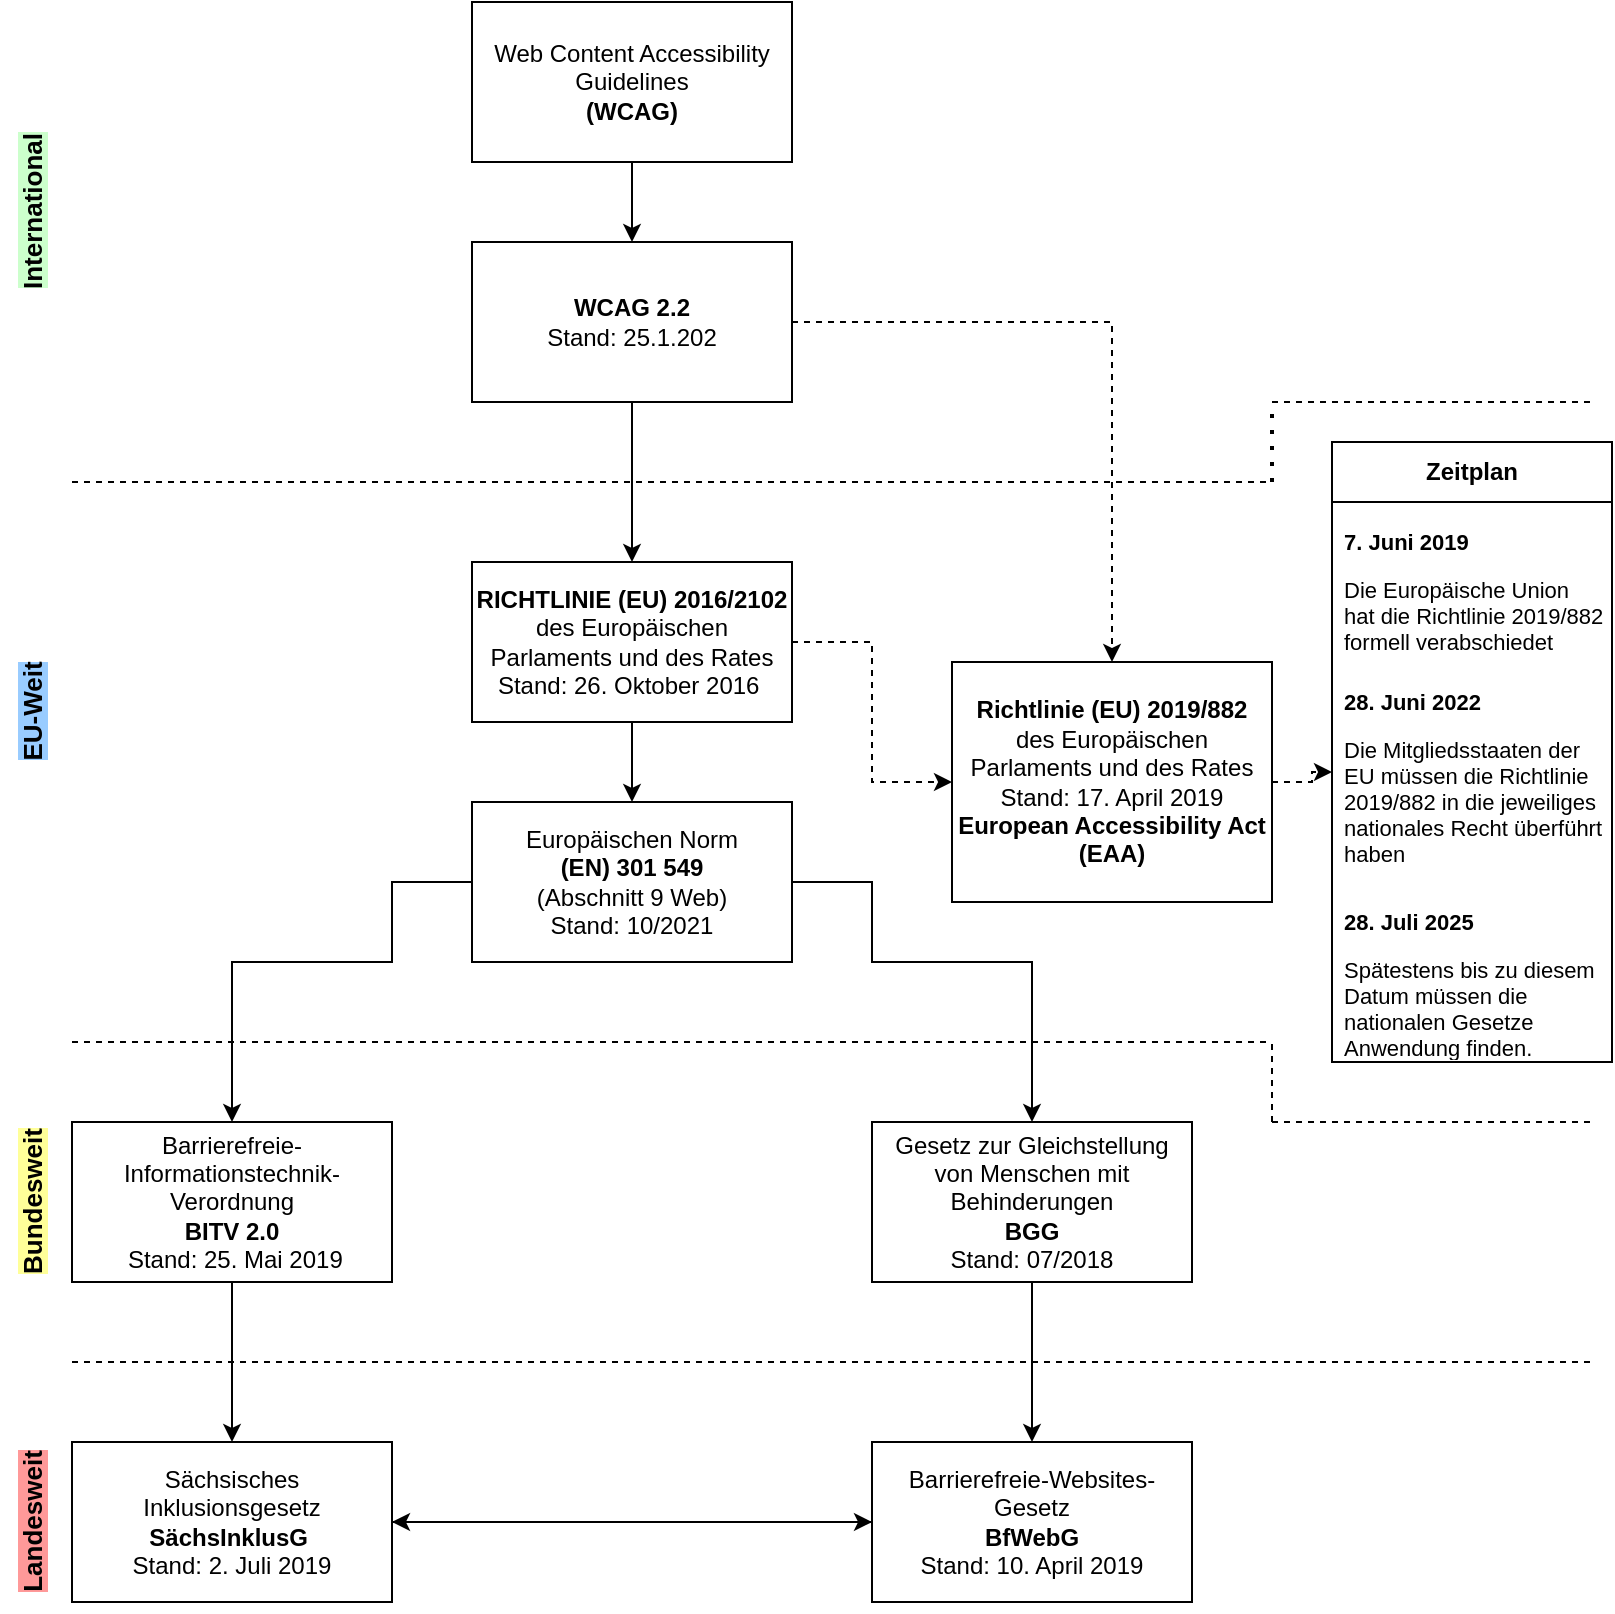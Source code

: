 <mxfile version="20.8.22" type="github"><diagram name="Seite-1" id="G6BYVdzRIYJGMbFm3Kd0"><mxGraphModel dx="1050" dy="523" grid="1" gridSize="10" guides="1" tooltips="1" connect="1" arrows="1" fold="1" page="1" pageScale="1" pageWidth="827" pageHeight="1169" math="0" shadow="0"><root><mxCell id="0"/><mxCell id="1" parent="0"/><mxCell id="gYue3sW4FeC9hepqLlTS-24" style="edgeStyle=orthogonalEdgeStyle;rounded=0;orthogonalLoop=1;jettySize=auto;html=1;fontSize=11;" edge="1" parent="1" source="gYue3sW4FeC9hepqLlTS-1" target="gYue3sW4FeC9hepqLlTS-2"><mxGeometry relative="1" as="geometry"/></mxCell><mxCell id="gYue3sW4FeC9hepqLlTS-1" value="Web Content Accessibility Guidelines&lt;br&gt;&lt;b&gt;(WCAG)&lt;/b&gt;" style="rounded=0;whiteSpace=wrap;html=1;" vertex="1" parent="1"><mxGeometry x="240" y="40" width="160" height="80" as="geometry"/></mxCell><mxCell id="gYue3sW4FeC9hepqLlTS-25" style="edgeStyle=orthogonalEdgeStyle;rounded=0;orthogonalLoop=1;jettySize=auto;html=1;entryX=0.5;entryY=0;entryDx=0;entryDy=0;fontSize=11;" edge="1" parent="1" source="gYue3sW4FeC9hepqLlTS-2" target="gYue3sW4FeC9hepqLlTS-3"><mxGeometry relative="1" as="geometry"/></mxCell><mxCell id="gYue3sW4FeC9hepqLlTS-27" style="edgeStyle=orthogonalEdgeStyle;rounded=0;orthogonalLoop=1;jettySize=auto;html=1;entryX=0.5;entryY=0;entryDx=0;entryDy=0;fontSize=11;dashed=1;" edge="1" parent="1" source="gYue3sW4FeC9hepqLlTS-2" target="gYue3sW4FeC9hepqLlTS-7"><mxGeometry relative="1" as="geometry"/></mxCell><mxCell id="gYue3sW4FeC9hepqLlTS-2" value="&lt;b&gt;WCAG 2.2&lt;/b&gt;&lt;br&gt;Stand: 25.1.202" style="rounded=0;whiteSpace=wrap;html=1;" vertex="1" parent="1"><mxGeometry x="240" y="160" width="160" height="80" as="geometry"/></mxCell><mxCell id="gYue3sW4FeC9hepqLlTS-26" style="edgeStyle=orthogonalEdgeStyle;rounded=0;orthogonalLoop=1;jettySize=auto;html=1;fontSize=11;" edge="1" parent="1" source="gYue3sW4FeC9hepqLlTS-3" target="gYue3sW4FeC9hepqLlTS-4"><mxGeometry relative="1" as="geometry"/></mxCell><mxCell id="gYue3sW4FeC9hepqLlTS-28" style="edgeStyle=orthogonalEdgeStyle;rounded=0;orthogonalLoop=1;jettySize=auto;html=1;entryX=0;entryY=0.5;entryDx=0;entryDy=0;dashed=1;fontSize=11;" edge="1" parent="1" source="gYue3sW4FeC9hepqLlTS-3" target="gYue3sW4FeC9hepqLlTS-7"><mxGeometry relative="1" as="geometry"/></mxCell><mxCell id="gYue3sW4FeC9hepqLlTS-3" value="&lt;b&gt;RICHTLINIE (EU) 2016/2102&lt;br&gt;&lt;/b&gt;des Europäischen Parlaments und des Rates&lt;br&gt;Stand: 26. Oktober 2016&amp;nbsp;" style="rounded=0;whiteSpace=wrap;html=1;" vertex="1" parent="1"><mxGeometry x="240" y="320" width="160" height="80" as="geometry"/></mxCell><mxCell id="gYue3sW4FeC9hepqLlTS-30" style="edgeStyle=orthogonalEdgeStyle;rounded=0;orthogonalLoop=1;jettySize=auto;html=1;entryX=0.5;entryY=0;entryDx=0;entryDy=0;fontSize=11;" edge="1" parent="1" source="gYue3sW4FeC9hepqLlTS-4" target="gYue3sW4FeC9hepqLlTS-5"><mxGeometry relative="1" as="geometry"><Array as="points"><mxPoint x="200" y="480"/><mxPoint x="200" y="520"/><mxPoint x="120" y="520"/></Array></mxGeometry></mxCell><mxCell id="gYue3sW4FeC9hepqLlTS-31" style="edgeStyle=orthogonalEdgeStyle;rounded=0;orthogonalLoop=1;jettySize=auto;html=1;entryX=0.5;entryY=0;entryDx=0;entryDy=0;fontSize=11;" edge="1" parent="1" source="gYue3sW4FeC9hepqLlTS-4" target="gYue3sW4FeC9hepqLlTS-6"><mxGeometry relative="1" as="geometry"><Array as="points"><mxPoint x="440" y="480"/><mxPoint x="440" y="520"/><mxPoint x="520" y="520"/></Array></mxGeometry></mxCell><mxCell id="gYue3sW4FeC9hepqLlTS-4" value="Europäischen Norm &lt;br&gt;&lt;b&gt;(EN) 301 549 &lt;/b&gt;&lt;br&gt;(Abschnitt 9 Web)&lt;br&gt;Stand: 10/2021" style="rounded=0;whiteSpace=wrap;html=1;" vertex="1" parent="1"><mxGeometry x="240" y="440" width="160" height="80" as="geometry"/></mxCell><mxCell id="gYue3sW4FeC9hepqLlTS-32" style="edgeStyle=orthogonalEdgeStyle;rounded=0;orthogonalLoop=1;jettySize=auto;html=1;entryX=0.5;entryY=0;entryDx=0;entryDy=0;fontSize=11;" edge="1" parent="1" source="gYue3sW4FeC9hepqLlTS-5" target="gYue3sW4FeC9hepqLlTS-11"><mxGeometry relative="1" as="geometry"/></mxCell><mxCell id="gYue3sW4FeC9hepqLlTS-5" value="Barrierefreie-Informationstechnik-Verordnung &lt;br&gt;&lt;b&gt;BITV 2.0&lt;br&gt;&lt;/b&gt;&amp;nbsp;Stand: 25. Mai 2019" style="rounded=0;whiteSpace=wrap;html=1;" vertex="1" parent="1"><mxGeometry x="40" y="600" width="160" height="80" as="geometry"/></mxCell><mxCell id="gYue3sW4FeC9hepqLlTS-33" style="edgeStyle=orthogonalEdgeStyle;rounded=0;orthogonalLoop=1;jettySize=auto;html=1;entryX=0.5;entryY=0;entryDx=0;entryDy=0;fontSize=11;" edge="1" parent="1" source="gYue3sW4FeC9hepqLlTS-6" target="gYue3sW4FeC9hepqLlTS-12"><mxGeometry relative="1" as="geometry"/></mxCell><mxCell id="gYue3sW4FeC9hepqLlTS-6" value="Gesetz zur Gleichstellung von Menschen mit Behinderungen&lt;br&gt;&lt;b&gt;BGG&lt;/b&gt;&lt;br&gt;Stand: 07/2018" style="rounded=0;whiteSpace=wrap;html=1;" vertex="1" parent="1"><mxGeometry x="440" y="600" width="160" height="80" as="geometry"/></mxCell><mxCell id="gYue3sW4FeC9hepqLlTS-29" style="edgeStyle=orthogonalEdgeStyle;rounded=0;orthogonalLoop=1;jettySize=auto;html=1;dashed=1;fontSize=11;" edge="1" parent="1" source="gYue3sW4FeC9hepqLlTS-7" target="gYue3sW4FeC9hepqLlTS-15"><mxGeometry relative="1" as="geometry"/></mxCell><mxCell id="gYue3sW4FeC9hepqLlTS-7" value="&lt;b&gt;Richtlinie (EU) 2019/882&lt;/b&gt; des Europäischen Parlaments und des Rates Stand: 17. April 2019&lt;br&gt;&lt;b&gt;European Accessibility Act (EAA)&lt;/b&gt;" style="rounded=0;whiteSpace=wrap;html=1;" vertex="1" parent="1"><mxGeometry x="480" y="370" width="160" height="120" as="geometry"/></mxCell><mxCell id="gYue3sW4FeC9hepqLlTS-8" value="" style="endArrow=none;dashed=1;html=1;rounded=0;" edge="1" parent="1"><mxGeometry width="50" height="50" relative="1" as="geometry"><mxPoint x="40" y="280" as="sourcePoint"/><mxPoint x="640" y="280" as="targetPoint"/></mxGeometry></mxCell><mxCell id="gYue3sW4FeC9hepqLlTS-9" value="" style="endArrow=none;dashed=1;html=1;rounded=0;" edge="1" parent="1"><mxGeometry width="50" height="50" relative="1" as="geometry"><mxPoint x="40" y="560" as="sourcePoint"/><mxPoint x="640" y="560" as="targetPoint"/></mxGeometry></mxCell><mxCell id="gYue3sW4FeC9hepqLlTS-10" value="" style="endArrow=none;dashed=1;html=1;rounded=0;" edge="1" parent="1"><mxGeometry width="50" height="50" relative="1" as="geometry"><mxPoint x="40" y="720" as="sourcePoint"/><mxPoint x="800" y="720" as="targetPoint"/></mxGeometry></mxCell><mxCell id="gYue3sW4FeC9hepqLlTS-34" style="edgeStyle=orthogonalEdgeStyle;rounded=0;orthogonalLoop=1;jettySize=auto;html=1;entryX=0;entryY=0.5;entryDx=0;entryDy=0;fontSize=11;" edge="1" parent="1" source="gYue3sW4FeC9hepqLlTS-11" target="gYue3sW4FeC9hepqLlTS-12"><mxGeometry relative="1" as="geometry"/></mxCell><mxCell id="gYue3sW4FeC9hepqLlTS-11" value="Sächsisches Inklusionsgesetz&lt;br&gt;&lt;b&gt;SächsInklusG&amp;nbsp;&lt;/b&gt;&lt;br&gt;Stand: 2. Juli 2019" style="rounded=0;whiteSpace=wrap;html=1;" vertex="1" parent="1"><mxGeometry x="40" y="760" width="160" height="80" as="geometry"/></mxCell><mxCell id="gYue3sW4FeC9hepqLlTS-35" style="edgeStyle=orthogonalEdgeStyle;rounded=0;orthogonalLoop=1;jettySize=auto;html=1;entryX=1;entryY=0.5;entryDx=0;entryDy=0;fontSize=11;" edge="1" parent="1" source="gYue3sW4FeC9hepqLlTS-12" target="gYue3sW4FeC9hepqLlTS-11"><mxGeometry relative="1" as="geometry"/></mxCell><mxCell id="gYue3sW4FeC9hepqLlTS-12" value="Barrierefreie-Websites-Gesetz &lt;br&gt;&lt;b&gt;BfWebG&lt;/b&gt;&lt;br&gt;Stand: 10. April 2019" style="rounded=0;whiteSpace=wrap;html=1;" vertex="1" parent="1"><mxGeometry x="440" y="760" width="160" height="80" as="geometry"/></mxCell><mxCell id="gYue3sW4FeC9hepqLlTS-13" value="&lt;b&gt;Zeitplan&lt;/b&gt;" style="swimlane;fontStyle=0;childLayout=stackLayout;horizontal=1;startSize=30;horizontalStack=0;resizeParent=1;resizeParentMax=0;resizeLast=0;collapsible=1;marginBottom=0;whiteSpace=wrap;html=1;" vertex="1" parent="1"><mxGeometry x="670" y="260" width="140" height="310" as="geometry"/></mxCell><mxCell id="gYue3sW4FeC9hepqLlTS-14" value="&lt;p style=&quot;font-size: 11px;&quot; class=&quot;MsoNormal&quot;&gt;&lt;b style=&quot;&quot;&gt;&lt;font style=&quot;font-size: 11px;&quot;&gt;7. Juni 2019&lt;/font&gt;&lt;/b&gt;&lt;/p&gt;&lt;p style=&quot;font-size: 11px;&quot; class=&quot;MsoNormal&quot;&gt;&lt;font style=&quot;font-size: 11px;&quot;&gt;Die Europäische Union hat die Richtlinie 2019/882 formell verabschiedet&lt;/font&gt;&lt;/p&gt;" style="text;strokeColor=none;fillColor=none;align=left;verticalAlign=middle;spacingLeft=4;spacingRight=4;overflow=hidden;points=[[0,0.5],[1,0.5]];portConstraint=eastwest;rotatable=0;whiteSpace=wrap;html=1;" vertex="1" parent="gYue3sW4FeC9hepqLlTS-13"><mxGeometry y="30" width="140" height="80" as="geometry"/></mxCell><mxCell id="gYue3sW4FeC9hepqLlTS-15" value="&lt;p style=&quot;font-size: 11px;&quot; class=&quot;MsoNormal&quot;&gt;&lt;b style=&quot;&quot;&gt;&lt;font style=&quot;font-size: 11px;&quot;&gt;28. Juni 2022&lt;/font&gt;&lt;/b&gt;&lt;/p&gt;&lt;p style=&quot;font-size: 11px;&quot; class=&quot;MsoNormal&quot;&gt;&lt;font style=&quot;font-size: 11px;&quot;&gt;Die Mitgliedsstaaten der EU müssen die Richtlinie 2019/882 in die jeweiliges nationales Recht überführt haben&lt;/font&gt;&lt;/p&gt;" style="text;strokeColor=none;fillColor=none;align=left;verticalAlign=middle;spacingLeft=4;spacingRight=4;overflow=hidden;points=[[0,0.5],[1,0.5]];portConstraint=eastwest;rotatable=0;whiteSpace=wrap;html=1;" vertex="1" parent="gYue3sW4FeC9hepqLlTS-13"><mxGeometry y="110" width="140" height="110" as="geometry"/></mxCell><mxCell id="gYue3sW4FeC9hepqLlTS-16" value="&lt;p style=&quot;font-size: 11px;&quot; class=&quot;MsoNormal&quot;&gt;&lt;b style=&quot;&quot;&gt;&lt;font style=&quot;font-size: 11px;&quot;&gt;28. Juli 2025&lt;/font&gt;&lt;/b&gt;&lt;/p&gt;&lt;p style=&quot;font-size: 11px;&quot; class=&quot;MsoNormal&quot;&gt;&lt;font style=&quot;font-size: 11px;&quot;&gt;Spätestens bis zu diesem Datum müssen die nationalen Gesetze&lt;br&gt;Anwendung finden.&lt;/font&gt;&lt;/p&gt;" style="text;strokeColor=none;fillColor=none;align=left;verticalAlign=middle;spacingLeft=4;spacingRight=4;overflow=hidden;points=[[0,0.5],[1,0.5]];portConstraint=eastwest;rotatable=0;whiteSpace=wrap;html=1;" vertex="1" parent="gYue3sW4FeC9hepqLlTS-13"><mxGeometry y="220" width="140" height="90" as="geometry"/></mxCell><mxCell id="gYue3sW4FeC9hepqLlTS-17" value="" style="endArrow=none;dashed=1;html=1;dashPattern=1 3;strokeWidth=2;rounded=0;fontSize=11;" edge="1" parent="1"><mxGeometry width="50" height="50" relative="1" as="geometry"><mxPoint x="640" y="280" as="sourcePoint"/><mxPoint x="640" y="240" as="targetPoint"/></mxGeometry></mxCell><mxCell id="gYue3sW4FeC9hepqLlTS-21" value="" style="endArrow=none;dashed=1;html=1;rounded=0;fontSize=11;" edge="1" parent="1"><mxGeometry width="50" height="50" relative="1" as="geometry"><mxPoint x="640" y="600" as="sourcePoint"/><mxPoint x="640" y="560" as="targetPoint"/></mxGeometry></mxCell><mxCell id="gYue3sW4FeC9hepqLlTS-22" value="" style="endArrow=none;dashed=1;html=1;rounded=0;fontSize=11;" edge="1" parent="1"><mxGeometry width="50" height="50" relative="1" as="geometry"><mxPoint x="640" y="600" as="sourcePoint"/><mxPoint x="800" y="600" as="targetPoint"/></mxGeometry></mxCell><mxCell id="gYue3sW4FeC9hepqLlTS-23" value="" style="endArrow=none;dashed=1;html=1;rounded=0;fontSize=11;" edge="1" parent="1"><mxGeometry width="50" height="50" relative="1" as="geometry"><mxPoint x="640" y="240" as="sourcePoint"/><mxPoint x="800" y="240" as="targetPoint"/></mxGeometry></mxCell><mxCell id="gYue3sW4FeC9hepqLlTS-36" value="&lt;b&gt;&lt;font style=&quot;font-size: 13px; background-color: rgb(204, 255, 204);&quot;&gt;International&lt;/font&gt;&lt;/b&gt;" style="text;html=1;align=center;verticalAlign=middle;resizable=0;points=[];autosize=1;strokeColor=none;fillColor=none;fontSize=11;rotation=-90;" vertex="1" parent="1"><mxGeometry x="-30" y="130" width="100" height="30" as="geometry"/></mxCell><mxCell id="gYue3sW4FeC9hepqLlTS-37" value="&lt;b&gt;&lt;font style=&quot;font-size: 13px; background-color: rgb(153, 204, 255);&quot;&gt;EU-Weit&lt;/font&gt;&lt;/b&gt;" style="text;html=1;align=center;verticalAlign=middle;resizable=0;points=[];autosize=1;strokeColor=none;fillColor=none;fontSize=11;rotation=-90;" vertex="1" parent="1"><mxGeometry x="-15" y="380" width="70" height="30" as="geometry"/></mxCell><mxCell id="gYue3sW4FeC9hepqLlTS-38" value="&lt;b&gt;&lt;font style=&quot;font-size: 13px; background-color: rgb(255, 255, 153);&quot;&gt;Bundesweit&lt;/font&gt;&lt;/b&gt;" style="text;html=1;align=center;verticalAlign=middle;resizable=0;points=[];autosize=1;strokeColor=none;fillColor=none;fontSize=11;rotation=-90;" vertex="1" parent="1"><mxGeometry x="-30" y="625" width="100" height="30" as="geometry"/></mxCell><mxCell id="gYue3sW4FeC9hepqLlTS-39" value="&lt;b&gt;&lt;font style=&quot;font-size: 13px;&quot;&gt;&lt;span style=&quot;background-color: rgb(255, 153, 153);&quot;&gt;Landesweit&lt;/span&gt;&lt;br&gt;&lt;/font&gt;&lt;/b&gt;" style="text;html=1;align=center;verticalAlign=middle;resizable=0;points=[];autosize=1;strokeColor=none;fillColor=none;fontSize=11;rotation=-90;" vertex="1" parent="1"><mxGeometry x="-25" y="785" width="90" height="30" as="geometry"/></mxCell></root></mxGraphModel></diagram></mxfile>